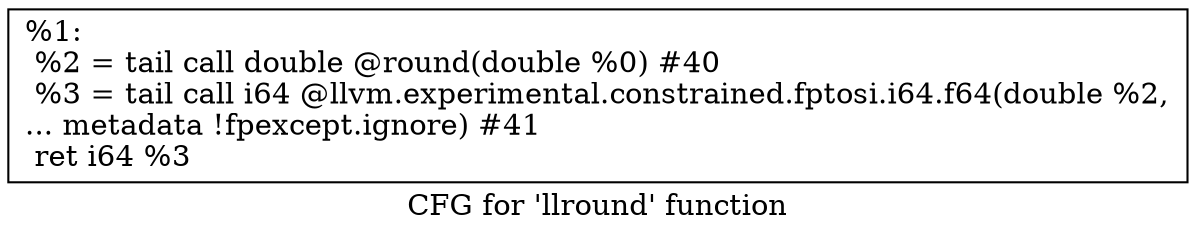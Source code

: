 digraph "CFG for 'llround' function" {
	label="CFG for 'llround' function";

	Node0x1f6c6f0 [shape=record,label="{%1:\l  %2 = tail call double @round(double %0) #40\l  %3 = tail call i64 @llvm.experimental.constrained.fptosi.i64.f64(double %2,\l... metadata !fpexcept.ignore) #41\l  ret i64 %3\l}"];
}
